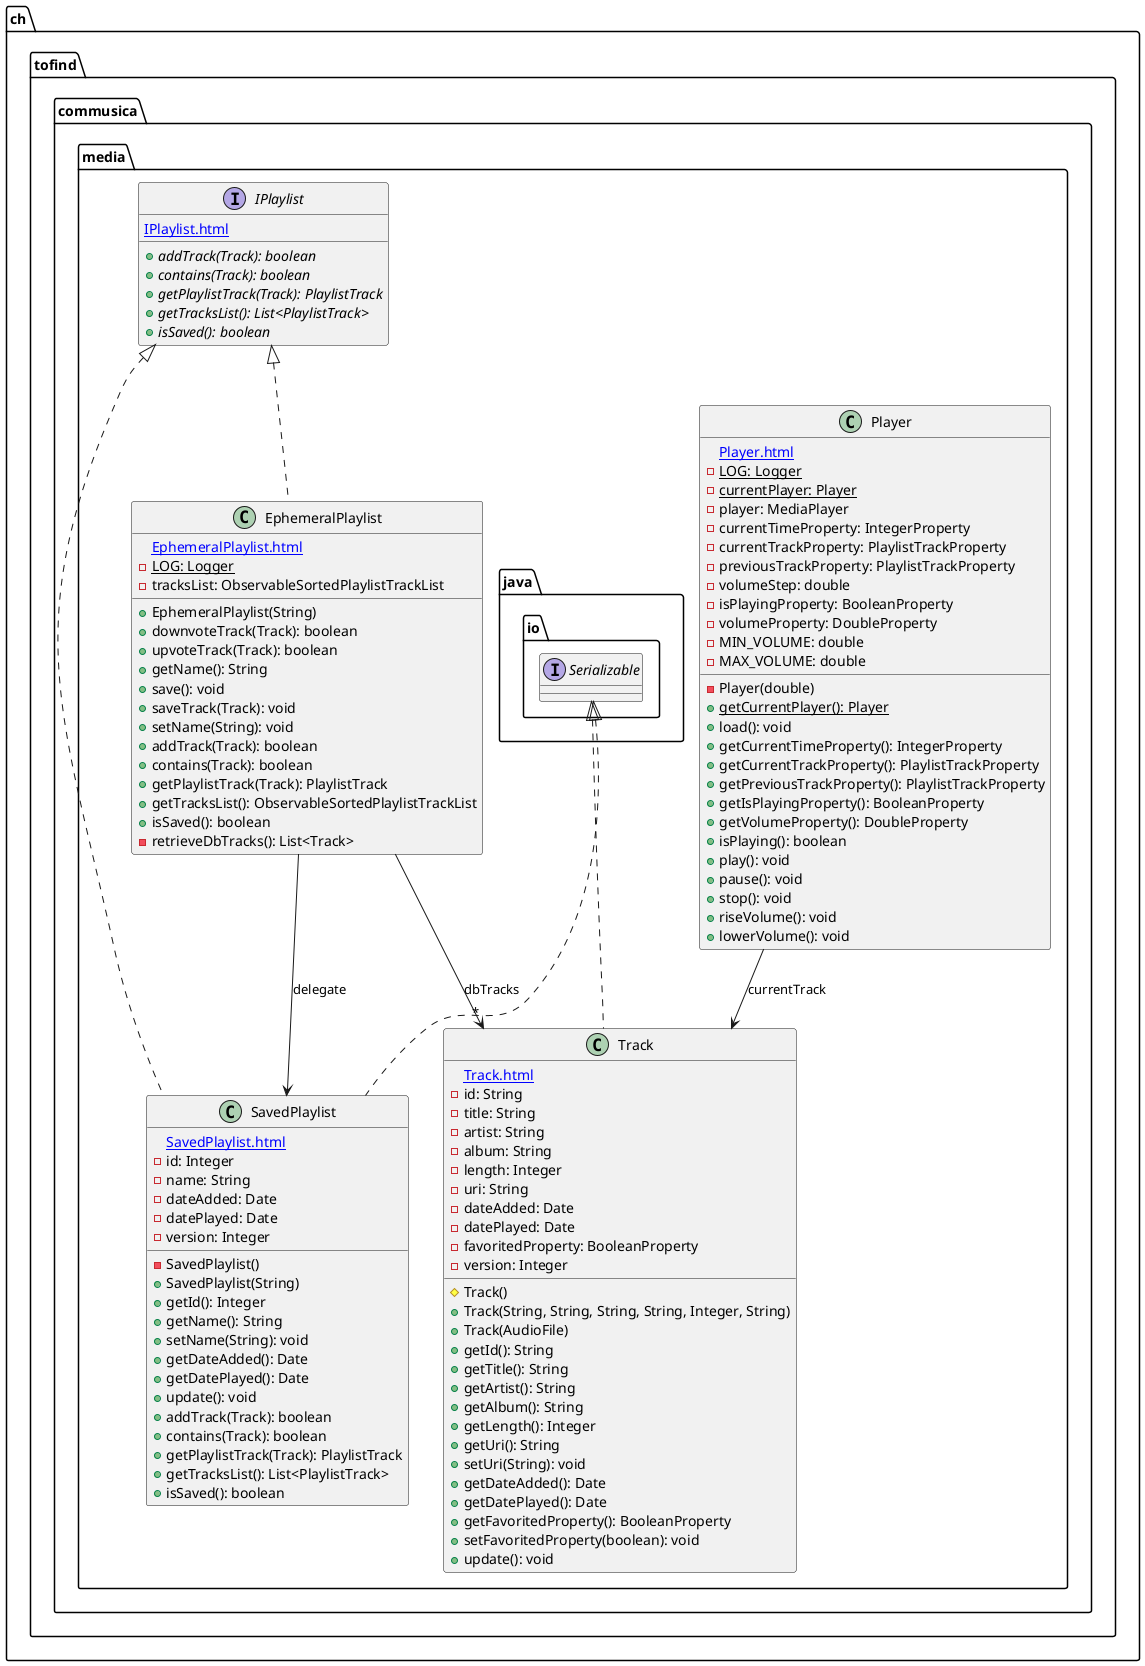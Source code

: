 @startuml

    namespace ch.tofind.commusica.media {

        interface IPlaylist {
            [[IPlaylist.html]]
            {abstract} +addTrack(Track): boolean
            {abstract} +contains(Track): boolean
            {abstract} +getPlaylistTrack(Track): PlaylistTrack
            {abstract} +getTracksList(): List<PlaylistTrack>
            {abstract} +isSaved(): boolean
        }

        class SavedPlaylist {
            [[SavedPlaylist.html]]
            -id: Integer
            -name: String
            -dateAdded: Date
            -datePlayed: Date
            -version: Integer
            -SavedPlaylist()
            +SavedPlaylist(String)
            +getId(): Integer
            +getName(): String
            +setName(String): void
            +getDateAdded(): Date
            +getDatePlayed(): Date
            +update(): void
            +addTrack(Track): boolean
            +contains(Track): boolean
            +getPlaylistTrack(Track): PlaylistTrack
            +getTracksList(): List<PlaylistTrack>
            +isSaved(): boolean
        }

        class EphemeralPlaylist {
            [[EphemeralPlaylist.html]]
            {static} -LOG: Logger
            -tracksList: ObservableSortedPlaylistTrackList
            +EphemeralPlaylist(String)
            +downvoteTrack(Track): boolean
            +upvoteTrack(Track): boolean
            +getName(): String
            +save(): void
            +saveTrack(Track): void
            +setName(String): void
            +addTrack(Track): boolean
            +contains(Track): boolean
            +getPlaylistTrack(Track): PlaylistTrack
            +getTracksList(): ObservableSortedPlaylistTrackList
            +isSaved(): boolean
            -retrieveDbTracks(): List<Track>
        }

        class Track {
            [[Track.html]]
            -id: String
            -title: String
            -artist: String
            -album: String
            -length: Integer
            -uri: String
            -dateAdded: Date
            -datePlayed: Date
            -favoritedProperty: BooleanProperty
            -version: Integer
            #Track()
            +Track(String, String, String, String, Integer, String)
            +Track(AudioFile)
            +getId(): String
            +getTitle(): String
            +getArtist(): String
            +getAlbum(): String
            +getLength(): Integer
            +getUri(): String
            +setUri(String): void
            +getDateAdded(): Date
            +getDatePlayed(): Date
            +getFavoritedProperty(): BooleanProperty
            +setFavoritedProperty(boolean): void
            +update(): void
        }

        class Player {
            [[Player.html]]
            {static} -LOG: Logger
            {static} -currentPlayer: Player
            -player: MediaPlayer
            -currentTimeProperty: IntegerProperty
            -currentTrackProperty: PlaylistTrackProperty
            -previousTrackProperty: PlaylistTrackProperty
            -volumeStep: double
            -isPlayingProperty: BooleanProperty
            -volumeProperty: DoubleProperty
            -MIN_VOLUME: double
            -MAX_VOLUME: double
            -Player(double)
            {static} +getCurrentPlayer(): Player
            +load(): void
            +getCurrentTimeProperty(): IntegerProperty
            +getCurrentTrackProperty(): PlaylistTrackProperty
            +getPreviousTrackProperty(): PlaylistTrackProperty
            +getIsPlayingProperty(): BooleanProperty
            +getVolumeProperty(): DoubleProperty
            +isPlaying(): boolean
            +play(): void
            +pause(): void
            +stop(): void
            +riseVolume(): void
            +lowerVolume(): void
        }

        interface java.io.Serializable
        java.io.Serializable <|.. SavedPlaylist

        IPlaylist <|.. SavedPlaylist

        IPlaylist <|.. EphemeralPlaylist

        java.io.Serializable <|.. Track

        EphemeralPlaylist --> "*" Track: dbTracks

        EphemeralPlaylist --> SavedPlaylist: delegate

        Player --> Track: currentTrack

    }

@enduml

